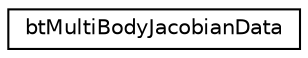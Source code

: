 digraph "Graphical Class Hierarchy"
{
  edge [fontname="Helvetica",fontsize="10",labelfontname="Helvetica",labelfontsize="10"];
  node [fontname="Helvetica",fontsize="10",shape=record];
  rankdir="LR";
  Node1 [label="btMultiBodyJacobianData",height=0.2,width=0.4,color="black", fillcolor="white", style="filled",URL="$structbt_multi_body_jacobian_data.html"];
}
